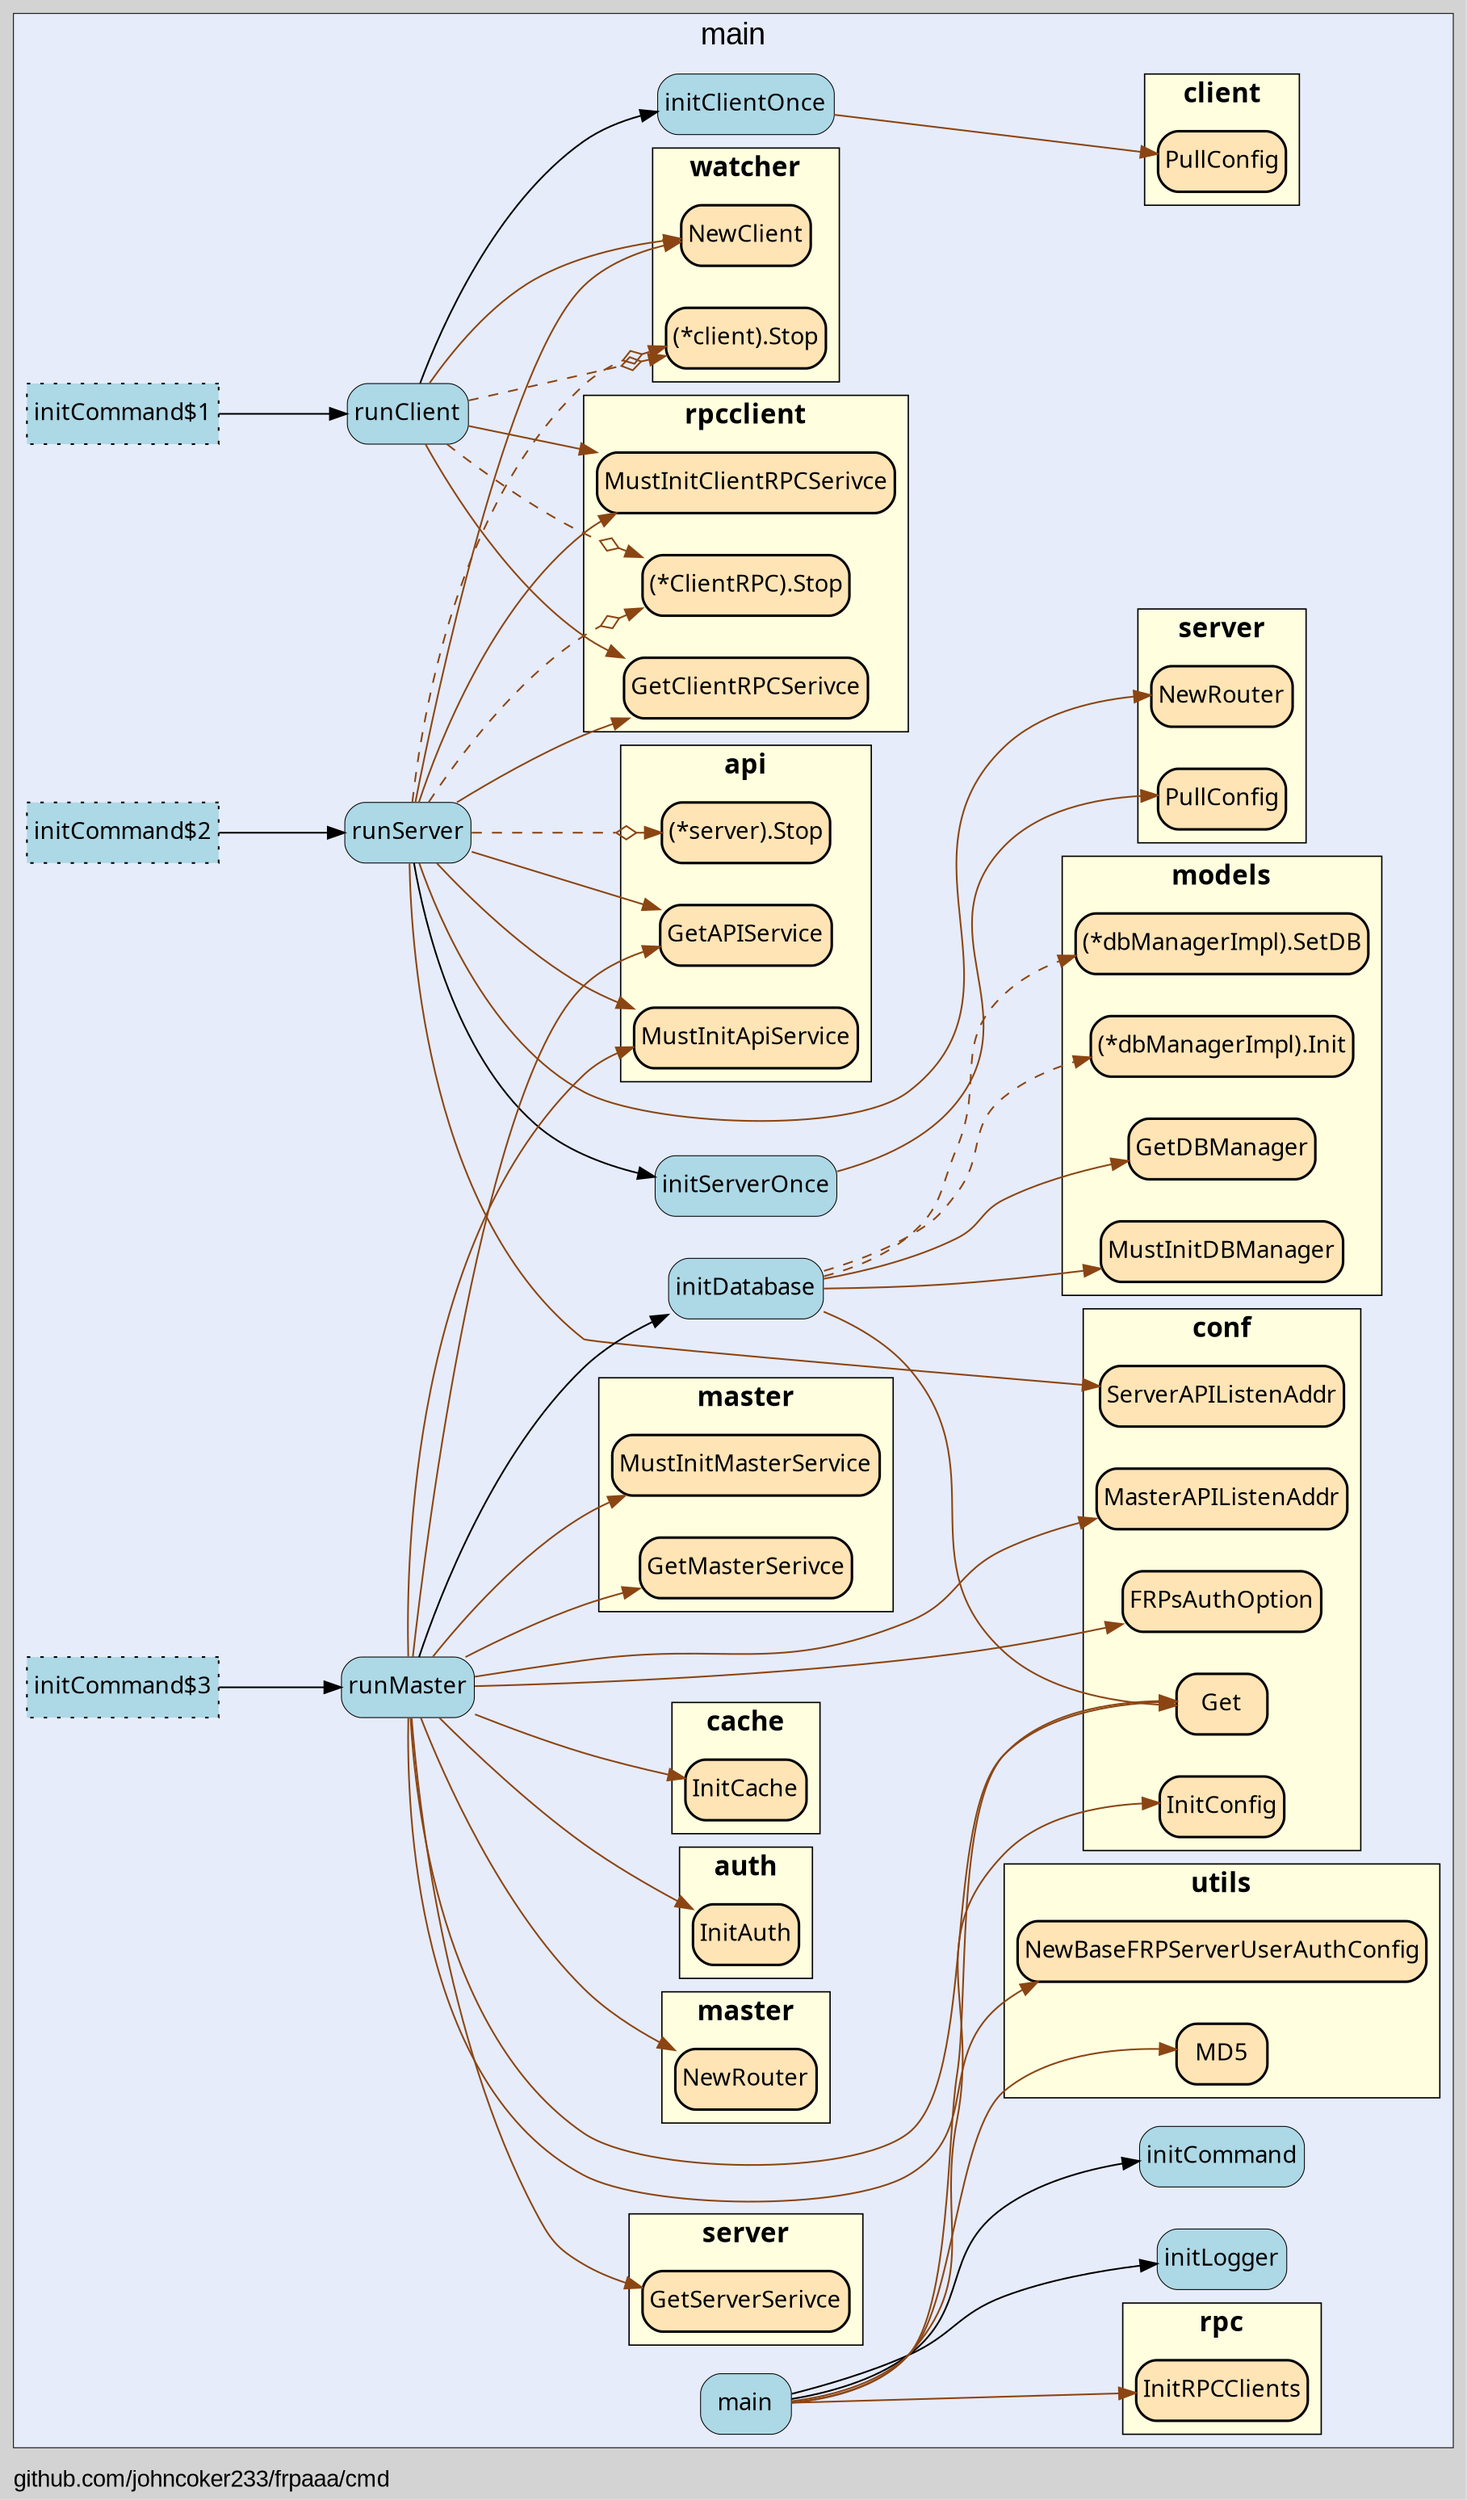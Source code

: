 digraph gocallvis {
    label="github.com/johncoker233/frpaaa/cmd";
    labeljust="l";
    fontname="Arial";
    fontsize="14";
    rankdir="LR";
    bgcolor="lightgray";
    style="solid";
    penwidth="0.5";
    pad="0.0";
    nodesep="0.35";

    node [shape="box" style="filled,rounded" fillcolor="honeydew" fontname="Verdana" penwidth="1.0" margin="0.05,0.0"];
    edge [minlen="2"]

    subgraph "cluster_focus" {
        bgcolor="#e6ecfa";
label="main";
labelloc="t";
labeljust="c";
fontsize="18";
        
        "github.com/johncoker233/frpaaa/cmd.runClient" [ fillcolor="lightblue" label="runClient" penwidth="0.5" tooltip="github.com/johncoker233/frpaaa/cmd.runClient | defined in client.go:12\nat client.go:31: calling [github.com/johncoker233/frpaaa/watcher.NewClient]\nat client.go:34: calling [github.com/johncoker233/frpaaa/cmd.initClientOnce]\nat client.go:28: calling [github.com/johncoker233/frpaaa/services/rpcclient.GetClientRPCSerivce]\nat client.go:29: calling [(*github.com/johncoker233/frpaaa/services/rpcclient.ClientRPC).Stop]\nat client.go:22: calling [github.com/johncoker233/frpaaa/services/rpcclient.MustInitClientRPCSerivce]\nat client.go:32: calling [(*github.com/johncoker233/frpaaa/watcher.client).Stop]" ]
        "github.com/johncoker233/frpaaa/cmd.initClientOnce" [ label="initClientOnce" penwidth="0.5" tooltip="github.com/johncoker233/frpaaa/cmd.initClientOnce | defined in client.go:42\nat client.go:43: calling [github.com/johncoker233/frpaaa/biz/client.PullConfig]" fillcolor="lightblue" ]
        "github.com/johncoker233/frpaaa/cmd.initCommand$1" [ fillcolor="lightblue" label="initCommand$1" style="dotted,filled" tooltip="github.com/johncoker233/frpaaa/cmd.initCommand$1 | defined in cmd.go:30\nat cmd.go:31: calling [github.com/johncoker233/frpaaa/cmd.runClient]" ]
        "github.com/johncoker233/frpaaa/cmd.runServer" [ penwidth="0.5" tooltip="github.com/johncoker233/frpaaa/cmd.runServer | defined in server.go:14\nat server.go:38: calling [(*github.com/johncoker233/frpaaa/watcher.client).Stop]\nat server.go:37: calling [github.com/johncoker233/frpaaa/watcher.NewClient]\nat server.go:35: calling [(*github.com/johncoker233/frpaaa/services/rpcclient.ClientRPC).Stop]\nat server.go:22: calling [github.com/johncoker233/frpaaa/conf.ServerAPIListenAddr]\nat server.go:24: calling [github.com/johncoker233/frpaaa/services/api.GetAPIService]\nat server.go:25: calling [(*github.com/johncoker233/frpaaa/services/api.server).Stop]\nat server.go:21: calling [github.com/johncoker233/frpaaa/biz/server.NewRouter]\nat server.go:22: calling [github.com/johncoker233/frpaaa/services/api.MustInitApiService]\nat server.go:40: calling [github.com/johncoker233/frpaaa/cmd.initServerOnce]\nat server.go:27: calling [github.com/johncoker233/frpaaa/services/rpcclient.MustInitClientRPCSerivce]\nat server.go:34: calling [github.com/johncoker233/frpaaa/services/rpcclient.GetClientRPCSerivce]" fillcolor="lightblue" label="runServer" ]
        "github.com/johncoker233/frpaaa/cmd.initServerOnce" [ fillcolor="lightblue" label="initServerOnce" penwidth="0.5" tooltip="github.com/johncoker233/frpaaa/cmd.initServerOnce | defined in server.go:49\nat server.go:50: calling [github.com/johncoker233/frpaaa/biz/server.PullConfig]" ]
        "github.com/johncoker233/frpaaa/cmd.initCommand$2" [ fillcolor="lightblue" label="initCommand$2" style="dotted,filled" tooltip="github.com/johncoker233/frpaaa/cmd.initCommand$2 | defined in cmd.go:37\nat cmd.go:38: calling [github.com/johncoker233/frpaaa/cmd.runServer]" ]
        "github.com/johncoker233/frpaaa/cmd.runMaster" [ tooltip="github.com/johncoker233/frpaaa/cmd.runMaster | defined in master.go:20\nat master.go:34: calling [github.com/johncoker233/frpaaa/conf.FRPsAuthOption]\nat master.go:28: calling [github.com/johncoker233/frpaaa/biz/master/auth.InitAuth]\nat master.go:37: calling [github.com/johncoker233/frpaaa/services/server.GetServerSerivce]\nat master.go:23: calling [github.com/johncoker233/frpaaa/biz/master.NewRouter]\nat master.go:32: calling [github.com/johncoker233/frpaaa/utils.NewBaseFRPServerUserAuthConfig]\nat master.go:21: calling [github.com/johncoker233/frpaaa/services/master.MustInitMasterService]\nat master.go:24: calling [github.com/johncoker233/frpaaa/services/api.MustInitApiService]\nat master.go:26: calling [github.com/johncoker233/frpaaa/cmd.initDatabase]\nat master.go:33: calling [github.com/johncoker233/frpaaa/conf.Get]\nat master.go:27: calling [github.com/johncoker233/frpaaa/cache.InitCache]\nat master.go:24: calling [github.com/johncoker233/frpaaa/conf.MasterAPIListenAddr]\nat master.go:31: calling [github.com/johncoker233/frpaaa/services/master.GetMasterSerivce]\nat master.go:38: calling [github.com/johncoker233/frpaaa/services/api.GetAPIService]" fillcolor="lightblue" label="runMaster" penwidth="0.5" ]
        "github.com/johncoker233/frpaaa/cmd.initDatabase" [ fillcolor="lightblue" label="initDatabase" penwidth="0.5" tooltip="github.com/johncoker233/frpaaa/cmd.initDatabase | defined in master.go:47\nat master.go:48: calling [github.com/johncoker233/frpaaa/conf.Get]\nat master.go:49: calling [github.com/johncoker233/frpaaa/conf.Get]\nat master.go:51: calling [github.com/johncoker233/frpaaa/conf.Get]\nat master.go:53: calling [github.com/johncoker233/frpaaa/conf.Get]\nat master.go:60: calling [github.com/johncoker233/frpaaa/conf.Get]\nat master.go:57: calling [github.com/johncoker233/frpaaa/conf.Get]\nat master.go:63: calling [github.com/johncoker233/frpaaa/models.GetDBManager]\nat master.go:56: calling [github.com/johncoker233/frpaaa/models.GetDBManager]\nat master.go:49: calling [github.com/johncoker233/frpaaa/models.MustInitDBManager]\nat master.go:56: calling [(*github.com/johncoker233/frpaaa/models.dbManagerImpl).SetDB]\nat master.go:63: calling [(*github.com/johncoker233/frpaaa/models.dbManagerImpl).Init]" ]
        "github.com/johncoker233/frpaaa/cmd.initCommand$3" [ style="dotted,filled" tooltip="github.com/johncoker233/frpaaa/cmd.initCommand$3 | defined in cmd.go:44\nat cmd.go:45: calling [github.com/johncoker233/frpaaa/cmd.runMaster]" fillcolor="lightblue" label="initCommand$3" ]
        "github.com/johncoker233/frpaaa/cmd.main" [ fillcolor="lightblue" label="main" penwidth="0.5" tooltip="github.com/johncoker233/frpaaa/cmd.main | defined in main.go:10\nat main.go:16: calling [github.com/johncoker233/frpaaa/utils.MD5]\nat main.go:13: calling [github.com/johncoker233/frpaaa/conf.InitConfig]\nat main.go:14: calling [github.com/johncoker233/frpaaa/rpc.InitRPCClients]\nat main.go:16: calling [github.com/johncoker233/frpaaa/conf.Get]\nat main.go:12: calling [github.com/johncoker233/frpaaa/cmd.initCommand]\nat main.go:11: calling [github.com/johncoker233/frpaaa/cmd.initLogger]" ]
        "github.com/johncoker233/frpaaa/cmd.initLogger" [ fillcolor="lightblue" label="initLogger" penwidth="0.5" tooltip="github.com/johncoker233/frpaaa/cmd.initLogger | defined in cmd.go:59" ]
        "github.com/johncoker233/frpaaa/cmd.initCommand" [ penwidth="0.5" tooltip="github.com/johncoker233/frpaaa/cmd.initCommand | defined in cmd.go:20" fillcolor="lightblue" label="initCommand" ]
        
        subgraph "cluster_github.com/johncoker233/frpaaa/biz/client" {
        fontsize="16";
URL="/?f=github.com/johncoker233/frpaaa/biz/client";
fontname="Tahoma bold";
rank="sink";
label="client";
tooltip="package: github.com/johncoker233/frpaaa/biz/client";
penwidth="0.8";
style="filled";
fillcolor="lightyellow";
        
        "github.com/johncoker233/frpaaa/biz/client.PullConfig" [ fillcolor="moccasin" label="PullConfig" penwidth="1.5" tooltip="github.com/johncoker233/frpaaa/biz/client.PullConfig | defined in rpc_pull_config.go:15" ]
        
    }

        subgraph "cluster_github.com/johncoker233/frpaaa/biz/master" {
        penwidth="0.8";
style="filled";
rank="sink";
tooltip="package: github.com/johncoker233/frpaaa/biz/master";
fontsize="16";
fillcolor="lightyellow";
fontname="Tahoma bold";
label="master";
URL="/?f=github.com/johncoker233/frpaaa/biz/master";
        
        "github.com/johncoker233/frpaaa/biz/master.NewRouter" [ penwidth="1.5" tooltip="github.com/johncoker233/frpaaa/biz/master.NewRouter | defined in handler.go:13" fillcolor="moccasin" label="NewRouter" ]
        
    }

        subgraph "cluster_github.com/johncoker233/frpaaa/biz/master/auth" {
        fillcolor="lightyellow";
label="auth";
URL="/?f=github.com/johncoker233/frpaaa/biz/master/auth";
tooltip="package: github.com/johncoker233/frpaaa/biz/master/auth";
penwidth="0.8";
style="filled";
fontname="Tahoma bold";
rank="sink";
fontsize="16";
        
        "github.com/johncoker233/frpaaa/biz/master/auth.InitAuth" [ label="InitAuth" penwidth="1.5" tooltip="github.com/johncoker233/frpaaa/biz/master/auth.InitAuth | defined in init.go:11" fillcolor="moccasin" ]
        
    }

        subgraph "cluster_github.com/johncoker233/frpaaa/biz/server" {
        fillcolor="lightyellow";
fontname="Tahoma bold";
URL="/?f=github.com/johncoker233/frpaaa/biz/server";
tooltip="package: github.com/johncoker233/frpaaa/biz/server";
penwidth="0.8";
style="filled";
label="server";
fontsize="16";
rank="sink";
        
        "github.com/johncoker233/frpaaa/biz/server.NewRouter" [ fillcolor="moccasin" label="NewRouter" penwidth="1.5" tooltip="github.com/johncoker233/frpaaa/biz/server.NewRouter | defined in auth_handler.go:13" ]
        "github.com/johncoker233/frpaaa/biz/server.PullConfig" [ tooltip="github.com/johncoker233/frpaaa/biz/server.PullConfig | defined in rpc_pull_config.go:15" fillcolor="moccasin" label="PullConfig" penwidth="1.5" ]
        
    }

        subgraph "cluster_github.com/johncoker233/frpaaa/cache" {
        tooltip="package: github.com/johncoker233/frpaaa/cache";
fontsize="16";
style="filled";
fillcolor="lightyellow";
rank="sink";
penwidth="0.8";
fontname="Tahoma bold";
label="cache";
URL="/?f=github.com/johncoker233/frpaaa/cache";
        
        "github.com/johncoker233/frpaaa/cache.InitCache" [ label="InitCache" penwidth="1.5" tooltip="github.com/johncoker233/frpaaa/cache.InitCache | defined in freecache.go:13" fillcolor="moccasin" ]
        
    }

        subgraph "cluster_github.com/johncoker233/frpaaa/conf" {
        URL="/?f=github.com/johncoker233/frpaaa/conf";
tooltip="package: github.com/johncoker233/frpaaa/conf";
style="filled";
rank="sink";
fillcolor="lightyellow";
fontname="Tahoma bold";
label="conf";
penwidth="0.8";
fontsize="16";
        
        "github.com/johncoker233/frpaaa/conf.ServerAPIListenAddr" [ label="ServerAPIListenAddr" penwidth="1.5" tooltip="github.com/johncoker233/frpaaa/conf.ServerAPIListenAddr | defined in helper.go:42" fillcolor="moccasin" ]
        "github.com/johncoker233/frpaaa/conf.MasterAPIListenAddr" [ tooltip="github.com/johncoker233/frpaaa/conf.MasterAPIListenAddr | defined in helper.go:37" fillcolor="moccasin" label="MasterAPIListenAddr" penwidth="1.5" ]
        "github.com/johncoker233/frpaaa/conf.Get" [ tooltip="github.com/johncoker233/frpaaa/conf.Get | defined in settings.go:44" fillcolor="moccasin" label="Get" penwidth="1.5" ]
        "github.com/johncoker233/frpaaa/conf.FRPsAuthOption" [ fillcolor="moccasin" label="FRPsAuthOption" penwidth="1.5" tooltip="github.com/johncoker233/frpaaa/conf.FRPsAuthOption | defined in helper.go:47" ]
        "github.com/johncoker233/frpaaa/conf.InitConfig" [ label="InitConfig" penwidth="1.5" tooltip="github.com/johncoker233/frpaaa/conf.InitConfig | defined in settings.go:48" fillcolor="moccasin" ]
        
    }

        subgraph "cluster_github.com/johncoker233/frpaaa/models" {
        fontsize="16";
fillcolor="lightyellow";
label="models";
URL="/?f=github.com/johncoker233/frpaaa/models";
tooltip="package: github.com/johncoker233/frpaaa/models";
penwidth="0.8";
style="filled";
fontname="Tahoma bold";
rank="sink";
        
        "github.com/johncoker233/frpaaa/models.MustInitDBManager" [ fillcolor="moccasin" label="MustInitDBManager" penwidth="1.5" tooltip="github.com/johncoker233/frpaaa/models.MustInitDBManager | defined in db.go:39" ]
        "github.com/johncoker233/frpaaa/models.GetDBManager" [ fillcolor="moccasin" label="GetDBManager" penwidth="1.5" tooltip="github.com/johncoker233/frpaaa/models.GetDBManager | defined in db.go:55" ]
        "(*github.com/johncoker233/frpaaa/models.dbManagerImpl).Init" [ fillcolor="moccasin" label="(*dbManagerImpl).Init" penwidth="1.5" tooltip="(*github.com/johncoker233/frpaaa/models.dbManagerImpl).Init | defined in db.go:21" ]
        "(*github.com/johncoker233/frpaaa/models.dbManagerImpl).SetDB" [ fillcolor="moccasin" label="(*dbManagerImpl).SetDB" penwidth="1.5" tooltip="(*github.com/johncoker233/frpaaa/models.dbManagerImpl).SetDB | defined in db.go:66" ]
        
    }

        subgraph "cluster_github.com/johncoker233/frpaaa/rpc" {
        style="filled";
fontname="Tahoma bold";
tooltip="package: github.com/johncoker233/frpaaa/rpc";
penwidth="0.8";
fillcolor="lightyellow";
rank="sink";
label="rpc";
URL="/?f=github.com/johncoker233/frpaaa/rpc";
fontsize="16";
        
        "github.com/johncoker233/frpaaa/rpc.InitRPCClients" [ penwidth="1.5" tooltip="github.com/johncoker233/frpaaa/rpc.InitRPCClients | defined in init.go:3" fillcolor="moccasin" label="InitRPCClients" ]
        
    }

        subgraph "cluster_github.com/johncoker233/frpaaa/services/api" {
        URL="/?f=github.com/johncoker233/frpaaa/services/api";
penwidth="0.8";
fontsize="16";
rank="sink";
label="api";
style="filled";
fillcolor="lightyellow";
fontname="Tahoma bold";
tooltip="package: github.com/johncoker233/frpaaa/services/api";
        
        "github.com/johncoker233/frpaaa/services/api.MustInitApiService" [ tooltip="github.com/johncoker233/frpaaa/services/api.MustInitApiService | defined in service.go:29" fillcolor="moccasin" label="MustInitApiService" penwidth="1.5" ]
        "github.com/johncoker233/frpaaa/services/api.GetAPIService" [ fillcolor="moccasin" label="GetAPIService" penwidth="1.5" tooltip="github.com/johncoker233/frpaaa/services/api.GetAPIService | defined in service.go:33" ]
        "(*github.com/johncoker233/frpaaa/services/api.server).Stop" [ tooltip="(*github.com/johncoker233/frpaaa/services/api.server).Stop | defined in service.go:41" fillcolor="moccasin" label="(*server).Stop" penwidth="1.5" ]
        
    }

        subgraph "cluster_github.com/johncoker233/frpaaa/services/master" {
        style="filled";
fillcolor="lightyellow";
rank="sink";
label="master";
penwidth="0.8";
fontsize="16";
fontname="Tahoma bold";
URL="/?f=github.com/johncoker233/frpaaa/services/master";
tooltip="package: github.com/johncoker233/frpaaa/services/master";
        
        "github.com/johncoker233/frpaaa/services/master.MustInitMasterService" [ fillcolor="moccasin" label="MustInitMasterService" penwidth="1.5" tooltip="github.com/johncoker233/frpaaa/services/master.MustInitMasterService | defined in grpc_service.go:21" ]
        "github.com/johncoker233/frpaaa/services/master.GetMasterSerivce" [ fillcolor="moccasin" label="GetMasterSerivce" penwidth="1.5" tooltip="github.com/johncoker233/frpaaa/services/master.GetMasterSerivce | defined in grpc_service.go:29" ]
        
    }

        subgraph "cluster_github.com/johncoker233/frpaaa/services/rpcclient" {
        fontsize="16";
fontname="Tahoma bold";
URL="/?f=github.com/johncoker233/frpaaa/services/rpcclient";
tooltip="package: github.com/johncoker233/frpaaa/services/rpcclient";
penwidth="0.8";
fillcolor="lightyellow";
rank="sink";
label="rpcclient";
style="filled";
        
        "github.com/johncoker233/frpaaa/services/rpcclient.MustInitClientRPCSerivce" [ penwidth="1.5" tooltip="github.com/johncoker233/frpaaa/services/rpcclient.MustInitClientRPCSerivce | defined in rpc_service.go:27" fillcolor="moccasin" label="MustInitClientRPCSerivce" ]
        "github.com/johncoker233/frpaaa/services/rpcclient.GetClientRPCSerivce" [ tooltip="github.com/johncoker233/frpaaa/services/rpcclient.GetClientRPCSerivce | defined in rpc_service.go:35" fillcolor="moccasin" label="GetClientRPCSerivce" penwidth="1.5" ]
        "(*github.com/johncoker233/frpaaa/services/rpcclient.ClientRPC).Stop" [ fillcolor="moccasin" label="(*ClientRPC).Stop" penwidth="1.5" tooltip="(*github.com/johncoker233/frpaaa/services/rpcclient.ClientRPC).Stop | defined in rpc_service.go:62" ]
        
    }

        subgraph "cluster_github.com/johncoker233/frpaaa/services/server" {
        tooltip="package: github.com/johncoker233/frpaaa/services/server";
fontsize="16";
style="filled";
fontname="Tahoma bold";
label="server";
penwidth="0.8";
fillcolor="lightyellow";
rank="sink";
URL="/?f=github.com/johncoker233/frpaaa/services/server";
        
        "github.com/johncoker233/frpaaa/services/server.GetServerSerivce" [ penwidth="1.5" tooltip="github.com/johncoker233/frpaaa/services/server.GetServerSerivce | defined in frps_service.go:45" fillcolor="moccasin" label="GetServerSerivce" ]
        
    }

        subgraph "cluster_github.com/johncoker233/frpaaa/utils" {
        penwidth="0.8";
fontsize="16";
style="filled";
fillcolor="lightyellow";
URL="/?f=github.com/johncoker233/frpaaa/utils";
fontname="Tahoma bold";
rank="sink";
label="utils";
tooltip="package: github.com/johncoker233/frpaaa/utils";
        
        "github.com/johncoker233/frpaaa/utils.NewBaseFRPServerUserAuthConfig" [ penwidth="1.5" tooltip="github.com/johncoker233/frpaaa/utils.NewBaseFRPServerUserAuthConfig | defined in frp_config.go:19" fillcolor="moccasin" label="NewBaseFRPServerUserAuthConfig" ]
        "github.com/johncoker233/frpaaa/utils.MD5" [ label="MD5" penwidth="1.5" tooltip="github.com/johncoker233/frpaaa/utils.MD5 | defined in hash.go:12" fillcolor="moccasin" ]
        
    }

        subgraph "cluster_github.com/johncoker233/frpaaa/watcher" {
        style="filled";
fillcolor="lightyellow";
fontname="Tahoma bold";
rank="sink";
label="watcher";
penwidth="0.8";
URL="/?f=github.com/johncoker233/frpaaa/watcher";
tooltip="package: github.com/johncoker233/frpaaa/watcher";
fontsize="16";
        
        "github.com/johncoker233/frpaaa/watcher.NewClient" [ fillcolor="moccasin" label="NewClient" penwidth="1.5" tooltip="github.com/johncoker233/frpaaa/watcher.NewClient | defined in client.go:17" ]
        "(*github.com/johncoker233/frpaaa/watcher.client).Stop" [ fillcolor="moccasin" label="(*client).Stop" penwidth="1.5" tooltip="(*github.com/johncoker233/frpaaa/watcher.client).Stop | defined in client.go:40" ]
        
    }

    }

    "github.com/johncoker233/frpaaa/cmd.runClient" -> "github.com/johncoker233/frpaaa/watcher.NewClient" [ color="saddlebrown" tooltip="at client.go:31: calling [github.com/johncoker233/frpaaa/watcher.NewClient]" ]
    "github.com/johncoker233/frpaaa/cmd.initClientOnce" -> "github.com/johncoker233/frpaaa/biz/client.PullConfig" [ color="saddlebrown" tooltip="at client.go:43: calling [github.com/johncoker233/frpaaa/biz/client.PullConfig]" ]
    "github.com/johncoker233/frpaaa/cmd.runServer" -> "(*github.com/johncoker233/frpaaa/watcher.client).Stop" [ color="saddlebrown" tooltip="at server.go:38: calling [(*github.com/johncoker233/frpaaa/watcher.client).Stop]" style="dashed" arrowhead="normalnoneodiamond" ]
    "github.com/johncoker233/frpaaa/cmd.runMaster" -> "github.com/johncoker233/frpaaa/conf.FRPsAuthOption" [ color="saddlebrown" tooltip="at master.go:34: calling [github.com/johncoker233/frpaaa/conf.FRPsAuthOption]" ]
    "github.com/johncoker233/frpaaa/cmd.runClient" -> "github.com/johncoker233/frpaaa/cmd.initClientOnce" [ tooltip="at client.go:34: calling [github.com/johncoker233/frpaaa/cmd.initClientOnce]" ]
    "github.com/johncoker233/frpaaa/cmd.runServer" -> "github.com/johncoker233/frpaaa/watcher.NewClient" [ color="saddlebrown" tooltip="at server.go:37: calling [github.com/johncoker233/frpaaa/watcher.NewClient]" ]
    "github.com/johncoker233/frpaaa/cmd.initCommand$2" -> "github.com/johncoker233/frpaaa/cmd.runServer" [ tooltip="at cmd.go:38: calling [github.com/johncoker233/frpaaa/cmd.runServer]" ]
    "github.com/johncoker233/frpaaa/cmd.runMaster" -> "github.com/johncoker233/frpaaa/biz/master/auth.InitAuth" [ color="saddlebrown" tooltip="at master.go:28: calling [github.com/johncoker233/frpaaa/biz/master/auth.InitAuth]" ]
    "github.com/johncoker233/frpaaa/cmd.main" -> "github.com/johncoker233/frpaaa/utils.MD5" [ color="saddlebrown" tooltip="at main.go:16: calling [github.com/johncoker233/frpaaa/utils.MD5]" ]
    "github.com/johncoker233/frpaaa/cmd.runMaster" -> "github.com/johncoker233/frpaaa/services/server.GetServerSerivce" [ color="saddlebrown" tooltip="at master.go:37: calling [github.com/johncoker233/frpaaa/services/server.GetServerSerivce]" ]
    "github.com/johncoker233/frpaaa/cmd.main" -> "github.com/johncoker233/frpaaa/conf.InitConfig" [ color="saddlebrown" tooltip="at main.go:13: calling [github.com/johncoker233/frpaaa/conf.InitConfig]" ]
    "github.com/johncoker233/frpaaa/cmd.runClient" -> "github.com/johncoker233/frpaaa/services/rpcclient.GetClientRPCSerivce" [ color="saddlebrown" tooltip="at client.go:28: calling [github.com/johncoker233/frpaaa/services/rpcclient.GetClientRPCSerivce]" ]
    "github.com/johncoker233/frpaaa/cmd.runClient" -> "(*github.com/johncoker233/frpaaa/services/rpcclient.ClientRPC).Stop" [ style="dashed" arrowhead="normalnoneodiamond" color="saddlebrown" tooltip="at client.go:29: calling [(*github.com/johncoker233/frpaaa/services/rpcclient.ClientRPC).Stop]" ]
    "github.com/johncoker233/frpaaa/cmd.runServer" -> "(*github.com/johncoker233/frpaaa/services/rpcclient.ClientRPC).Stop" [ style="dashed" arrowhead="normalnoneodiamond" color="saddlebrown" tooltip="at server.go:35: calling [(*github.com/johncoker233/frpaaa/services/rpcclient.ClientRPC).Stop]" ]
    "github.com/johncoker233/frpaaa/cmd.runMaster" -> "github.com/johncoker233/frpaaa/biz/master.NewRouter" [ color="saddlebrown" tooltip="at master.go:23: calling [github.com/johncoker233/frpaaa/biz/master.NewRouter]" ]
    "github.com/johncoker233/frpaaa/cmd.initDatabase" -> "github.com/johncoker233/frpaaa/conf.Get" [ tooltip="at master.go:48: calling [github.com/johncoker233/frpaaa/conf.Get]\nat master.go:49: calling [github.com/johncoker233/frpaaa/conf.Get]\nat master.go:51: calling [github.com/johncoker233/frpaaa/conf.Get]\nat master.go:53: calling [github.com/johncoker233/frpaaa/conf.Get]\nat master.go:60: calling [github.com/johncoker233/frpaaa/conf.Get]\nat master.go:57: calling [github.com/johncoker233/frpaaa/conf.Get]" color="saddlebrown" ]
    "github.com/johncoker233/frpaaa/cmd.initDatabase" -> "github.com/johncoker233/frpaaa/models.GetDBManager" [ color="saddlebrown" tooltip="at master.go:63: calling [github.com/johncoker233/frpaaa/models.GetDBManager]\nat master.go:56: calling [github.com/johncoker233/frpaaa/models.GetDBManager]" ]
    "github.com/johncoker233/frpaaa/cmd.main" -> "github.com/johncoker233/frpaaa/rpc.InitRPCClients" [ color="saddlebrown" tooltip="at main.go:14: calling [github.com/johncoker233/frpaaa/rpc.InitRPCClients]" ]
    "github.com/johncoker233/frpaaa/cmd.main" -> "github.com/johncoker233/frpaaa/conf.Get" [ tooltip="at main.go:16: calling [github.com/johncoker233/frpaaa/conf.Get]" color="saddlebrown" ]
    "github.com/johncoker233/frpaaa/cmd.runMaster" -> "github.com/johncoker233/frpaaa/utils.NewBaseFRPServerUserAuthConfig" [ color="saddlebrown" tooltip="at master.go:32: calling [github.com/johncoker233/frpaaa/utils.NewBaseFRPServerUserAuthConfig]" ]
    "github.com/johncoker233/frpaaa/cmd.runClient" -> "github.com/johncoker233/frpaaa/services/rpcclient.MustInitClientRPCSerivce" [ color="saddlebrown" tooltip="at client.go:22: calling [github.com/johncoker233/frpaaa/services/rpcclient.MustInitClientRPCSerivce]" ]
    "github.com/johncoker233/frpaaa/cmd.runMaster" -> "github.com/johncoker233/frpaaa/services/master.MustInitMasterService" [ color="saddlebrown" tooltip="at master.go:21: calling [github.com/johncoker233/frpaaa/services/master.MustInitMasterService]" ]
    "github.com/johncoker233/frpaaa/cmd.runMaster" -> "github.com/johncoker233/frpaaa/services/api.MustInitApiService" [ color="saddlebrown" tooltip="at master.go:24: calling [github.com/johncoker233/frpaaa/services/api.MustInitApiService]" ]
    "github.com/johncoker233/frpaaa/cmd.initDatabase" -> "github.com/johncoker233/frpaaa/models.MustInitDBManager" [ tooltip="at master.go:49: calling [github.com/johncoker233/frpaaa/models.MustInitDBManager]" color="saddlebrown" ]
    "github.com/johncoker233/frpaaa/cmd.runMaster" -> "github.com/johncoker233/frpaaa/cmd.initDatabase" [ tooltip="at master.go:26: calling [github.com/johncoker233/frpaaa/cmd.initDatabase]" ]
    "github.com/johncoker233/frpaaa/cmd.runMaster" -> "github.com/johncoker233/frpaaa/conf.Get" [ color="saddlebrown" tooltip="at master.go:33: calling [github.com/johncoker233/frpaaa/conf.Get]" ]
    "github.com/johncoker233/frpaaa/cmd.initCommand$3" -> "github.com/johncoker233/frpaaa/cmd.runMaster" [ tooltip="at cmd.go:45: calling [github.com/johncoker233/frpaaa/cmd.runMaster]" ]
    "github.com/johncoker233/frpaaa/cmd.main" -> "github.com/johncoker233/frpaaa/cmd.initCommand" [ tooltip="at main.go:12: calling [github.com/johncoker233/frpaaa/cmd.initCommand]" ]
    "github.com/johncoker233/frpaaa/cmd.runServer" -> "github.com/johncoker233/frpaaa/conf.ServerAPIListenAddr" [ color="saddlebrown" tooltip="at server.go:22: calling [github.com/johncoker233/frpaaa/conf.ServerAPIListenAddr]" ]
    "github.com/johncoker233/frpaaa/cmd.runServer" -> "github.com/johncoker233/frpaaa/services/api.GetAPIService" [ color="saddlebrown" tooltip="at server.go:24: calling [github.com/johncoker233/frpaaa/services/api.GetAPIService]" ]
    "github.com/johncoker233/frpaaa/cmd.initServerOnce" -> "github.com/johncoker233/frpaaa/biz/server.PullConfig" [ color="saddlebrown" tooltip="at server.go:50: calling [github.com/johncoker233/frpaaa/biz/server.PullConfig]" ]
    "github.com/johncoker233/frpaaa/cmd.runServer" -> "(*github.com/johncoker233/frpaaa/services/api.server).Stop" [ color="saddlebrown" tooltip="at server.go:25: calling [(*github.com/johncoker233/frpaaa/services/api.server).Stop]" style="dashed" arrowhead="normalnoneodiamond" ]
    "github.com/johncoker233/frpaaa/cmd.initDatabase" -> "(*github.com/johncoker233/frpaaa/models.dbManagerImpl).SetDB" [ style="dashed" color="saddlebrown" tooltip="at master.go:56: calling [(*github.com/johncoker233/frpaaa/models.dbManagerImpl).SetDB]" ]
    "github.com/johncoker233/frpaaa/cmd.runMaster" -> "github.com/johncoker233/frpaaa/cache.InitCache" [ color="saddlebrown" tooltip="at master.go:27: calling [github.com/johncoker233/frpaaa/cache.InitCache]" ]
    "github.com/johncoker233/frpaaa/cmd.runClient" -> "(*github.com/johncoker233/frpaaa/watcher.client).Stop" [ tooltip="at client.go:32: calling [(*github.com/johncoker233/frpaaa/watcher.client).Stop]" style="dashed" arrowhead="normalnoneodiamond" color="saddlebrown" ]
    "github.com/johncoker233/frpaaa/cmd.runServer" -> "github.com/johncoker233/frpaaa/biz/server.NewRouter" [ color="saddlebrown" tooltip="at server.go:21: calling [github.com/johncoker233/frpaaa/biz/server.NewRouter]" ]
    "github.com/johncoker233/frpaaa/cmd.runServer" -> "github.com/johncoker233/frpaaa/services/api.MustInitApiService" [ color="saddlebrown" tooltip="at server.go:22: calling [github.com/johncoker233/frpaaa/services/api.MustInitApiService]" ]
    "github.com/johncoker233/frpaaa/cmd.initDatabase" -> "(*github.com/johncoker233/frpaaa/models.dbManagerImpl).Init" [ tooltip="at master.go:63: calling [(*github.com/johncoker233/frpaaa/models.dbManagerImpl).Init]" style="dashed" color="saddlebrown" ]
    "github.com/johncoker233/frpaaa/cmd.initCommand$1" -> "github.com/johncoker233/frpaaa/cmd.runClient" [ tooltip="at cmd.go:31: calling [github.com/johncoker233/frpaaa/cmd.runClient]" ]
    "github.com/johncoker233/frpaaa/cmd.runServer" -> "github.com/johncoker233/frpaaa/cmd.initServerOnce" [ tooltip="at server.go:40: calling [github.com/johncoker233/frpaaa/cmd.initServerOnce]" ]
    "github.com/johncoker233/frpaaa/cmd.runMaster" -> "github.com/johncoker233/frpaaa/conf.MasterAPIListenAddr" [ color="saddlebrown" tooltip="at master.go:24: calling [github.com/johncoker233/frpaaa/conf.MasterAPIListenAddr]" ]
    "github.com/johncoker233/frpaaa/cmd.main" -> "github.com/johncoker233/frpaaa/cmd.initLogger" [ tooltip="at main.go:11: calling [github.com/johncoker233/frpaaa/cmd.initLogger]" ]
    "github.com/johncoker233/frpaaa/cmd.runServer" -> "github.com/johncoker233/frpaaa/services/rpcclient.MustInitClientRPCSerivce" [ color="saddlebrown" tooltip="at server.go:27: calling [github.com/johncoker233/frpaaa/services/rpcclient.MustInitClientRPCSerivce]" ]
    "github.com/johncoker233/frpaaa/cmd.runServer" -> "github.com/johncoker233/frpaaa/services/rpcclient.GetClientRPCSerivce" [ color="saddlebrown" tooltip="at server.go:34: calling [github.com/johncoker233/frpaaa/services/rpcclient.GetClientRPCSerivce]" ]
    "github.com/johncoker233/frpaaa/cmd.runMaster" -> "github.com/johncoker233/frpaaa/services/master.GetMasterSerivce" [ color="saddlebrown" tooltip="at master.go:31: calling [github.com/johncoker233/frpaaa/services/master.GetMasterSerivce]" ]
    "github.com/johncoker233/frpaaa/cmd.runMaster" -> "github.com/johncoker233/frpaaa/services/api.GetAPIService" [ color="saddlebrown" tooltip="at master.go:38: calling [github.com/johncoker233/frpaaa/services/api.GetAPIService]" ]
}
